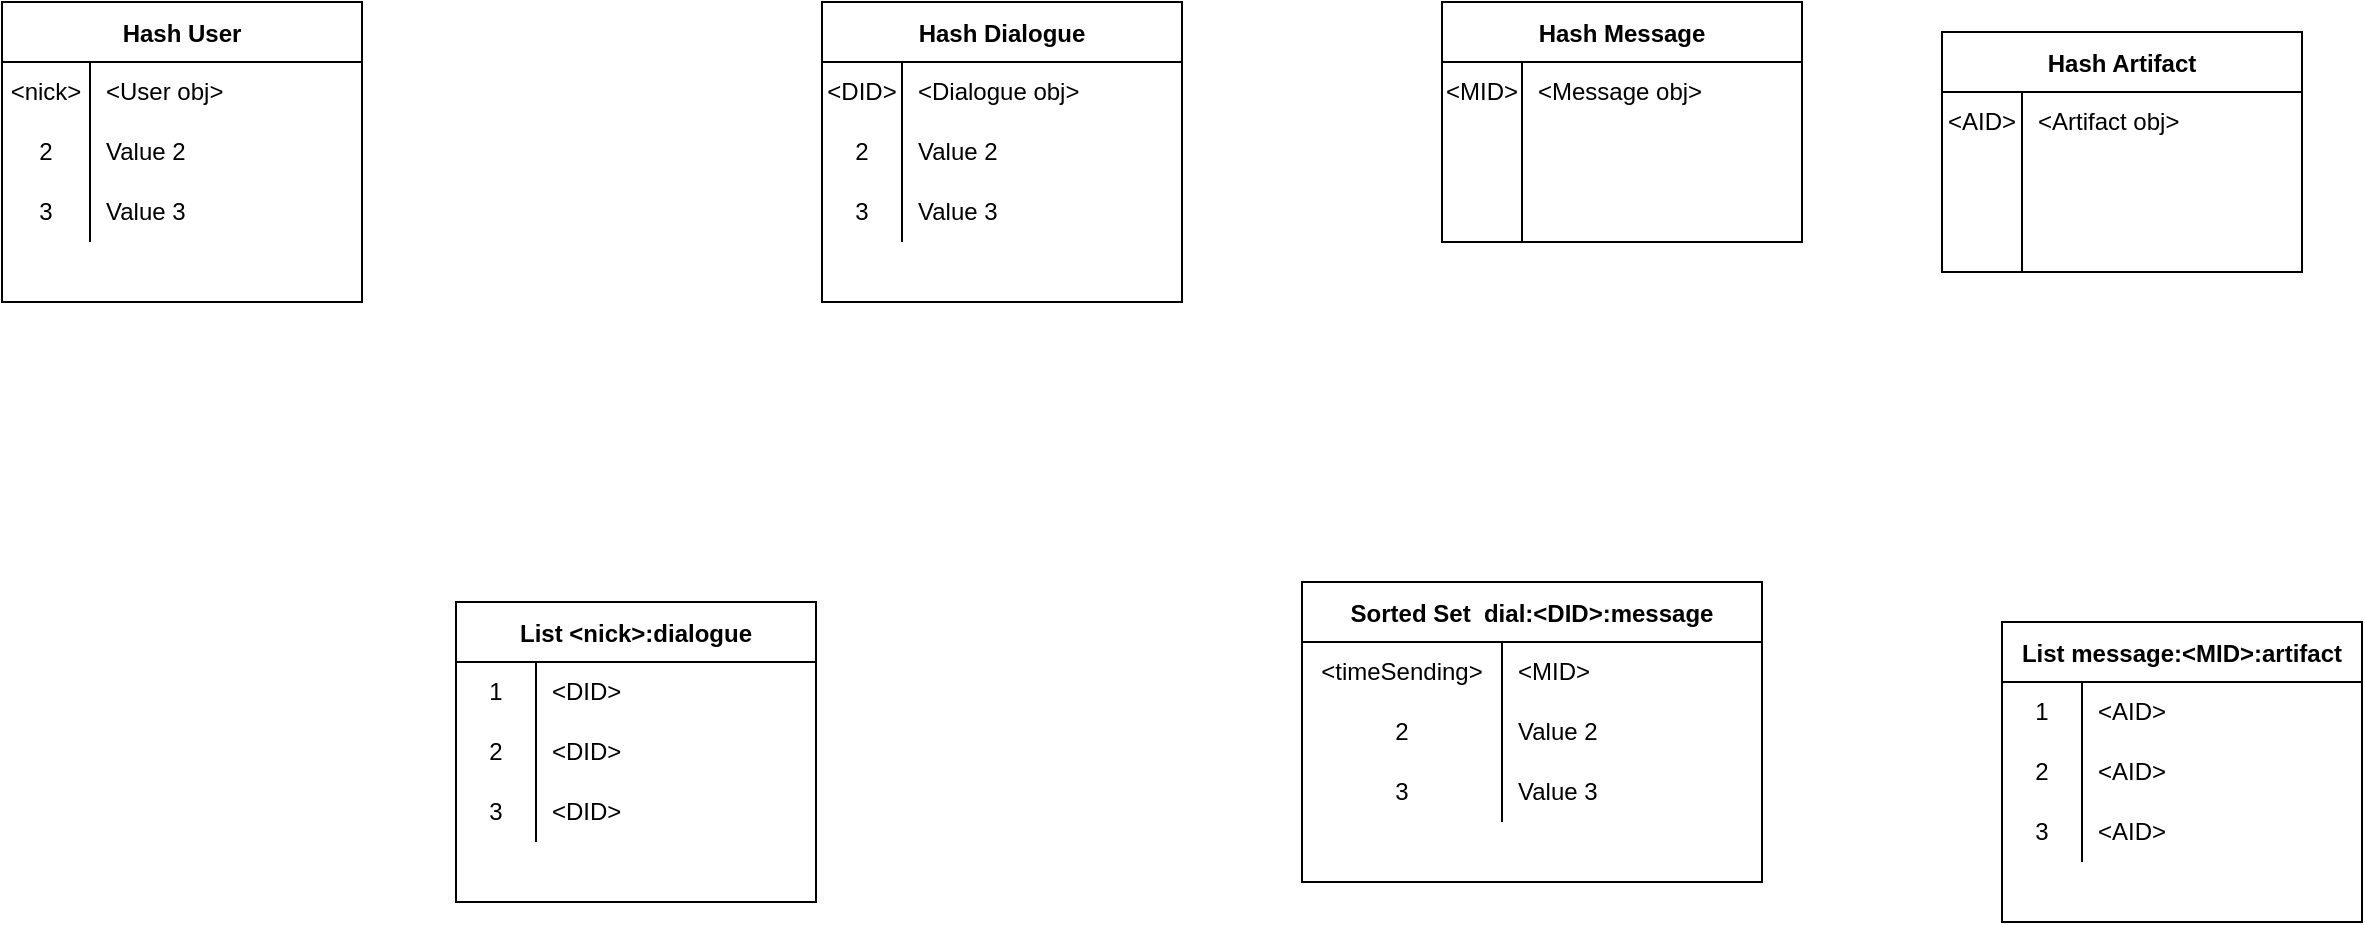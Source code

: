 <mxfile version="19.0.3" type="device"><diagram id="YDS3Kun28kK4We9RIPZs" name="Страница 1"><mxGraphModel dx="1929" dy="753" grid="1" gridSize="10" guides="1" tooltips="1" connect="1" arrows="1" fold="1" page="1" pageScale="1" pageWidth="827" pageHeight="1169" math="0" shadow="0"><root><mxCell id="0"/><mxCell id="1" parent="0"/><mxCell id="cifgh8cmRTteLWyUKo6B-1" value="Hash User" style="shape=table;startSize=30;container=1;collapsible=0;childLayout=tableLayout;fixedRows=1;rowLines=0;fontStyle=1;" vertex="1" parent="1"><mxGeometry x="-730" y="80" width="180" height="150" as="geometry"/></mxCell><mxCell id="cifgh8cmRTteLWyUKo6B-2" value="" style="shape=tableRow;horizontal=0;startSize=0;swimlaneHead=0;swimlaneBody=0;top=0;left=0;bottom=0;right=0;collapsible=0;dropTarget=0;fillColor=none;points=[[0,0.5],[1,0.5]];portConstraint=eastwest;" vertex="1" parent="cifgh8cmRTteLWyUKo6B-1"><mxGeometry y="30" width="180" height="30" as="geometry"/></mxCell><mxCell id="cifgh8cmRTteLWyUKo6B-3" value="&amp;lt;nick&amp;gt;" style="shape=partialRectangle;html=1;whiteSpace=wrap;connectable=0;fillColor=none;top=0;left=0;bottom=0;right=0;overflow=hidden;pointerEvents=1;" vertex="1" parent="cifgh8cmRTteLWyUKo6B-2"><mxGeometry width="44" height="30" as="geometry"><mxRectangle width="44" height="30" as="alternateBounds"/></mxGeometry></mxCell><mxCell id="cifgh8cmRTteLWyUKo6B-4" value="&amp;lt;User obj&amp;gt;" style="shape=partialRectangle;html=1;whiteSpace=wrap;connectable=0;fillColor=none;top=0;left=0;bottom=0;right=0;align=left;spacingLeft=6;overflow=hidden;" vertex="1" parent="cifgh8cmRTteLWyUKo6B-2"><mxGeometry x="44" width="136" height="30" as="geometry"><mxRectangle width="136" height="30" as="alternateBounds"/></mxGeometry></mxCell><mxCell id="cifgh8cmRTteLWyUKo6B-5" value="" style="shape=tableRow;horizontal=0;startSize=0;swimlaneHead=0;swimlaneBody=0;top=0;left=0;bottom=0;right=0;collapsible=0;dropTarget=0;fillColor=none;points=[[0,0.5],[1,0.5]];portConstraint=eastwest;" vertex="1" parent="cifgh8cmRTteLWyUKo6B-1"><mxGeometry y="60" width="180" height="30" as="geometry"/></mxCell><mxCell id="cifgh8cmRTteLWyUKo6B-6" value="2" style="shape=partialRectangle;html=1;whiteSpace=wrap;connectable=0;fillColor=none;top=0;left=0;bottom=0;right=0;overflow=hidden;" vertex="1" parent="cifgh8cmRTteLWyUKo6B-5"><mxGeometry width="44" height="30" as="geometry"><mxRectangle width="44" height="30" as="alternateBounds"/></mxGeometry></mxCell><mxCell id="cifgh8cmRTteLWyUKo6B-7" value="Value 2" style="shape=partialRectangle;html=1;whiteSpace=wrap;connectable=0;fillColor=none;top=0;left=0;bottom=0;right=0;align=left;spacingLeft=6;overflow=hidden;" vertex="1" parent="cifgh8cmRTteLWyUKo6B-5"><mxGeometry x="44" width="136" height="30" as="geometry"><mxRectangle width="136" height="30" as="alternateBounds"/></mxGeometry></mxCell><mxCell id="cifgh8cmRTteLWyUKo6B-8" value="" style="shape=tableRow;horizontal=0;startSize=0;swimlaneHead=0;swimlaneBody=0;top=0;left=0;bottom=0;right=0;collapsible=0;dropTarget=0;fillColor=none;points=[[0,0.5],[1,0.5]];portConstraint=eastwest;" vertex="1" parent="cifgh8cmRTteLWyUKo6B-1"><mxGeometry y="90" width="180" height="30" as="geometry"/></mxCell><mxCell id="cifgh8cmRTteLWyUKo6B-9" value="3" style="shape=partialRectangle;html=1;whiteSpace=wrap;connectable=0;fillColor=none;top=0;left=0;bottom=0;right=0;overflow=hidden;" vertex="1" parent="cifgh8cmRTteLWyUKo6B-8"><mxGeometry width="44" height="30" as="geometry"><mxRectangle width="44" height="30" as="alternateBounds"/></mxGeometry></mxCell><mxCell id="cifgh8cmRTteLWyUKo6B-10" value="Value 3" style="shape=partialRectangle;html=1;whiteSpace=wrap;connectable=0;fillColor=none;top=0;left=0;bottom=0;right=0;align=left;spacingLeft=6;overflow=hidden;" vertex="1" parent="cifgh8cmRTteLWyUKo6B-8"><mxGeometry x="44" width="136" height="30" as="geometry"><mxRectangle width="136" height="30" as="alternateBounds"/></mxGeometry></mxCell><mxCell id="cifgh8cmRTteLWyUKo6B-11" value="Hash Dialogue" style="shape=table;startSize=30;container=1;collapsible=0;childLayout=tableLayout;fixedRows=1;rowLines=0;fontStyle=1;" vertex="1" parent="1"><mxGeometry x="-320" y="80" width="180" height="150" as="geometry"/></mxCell><mxCell id="cifgh8cmRTteLWyUKo6B-12" value="" style="shape=tableRow;horizontal=0;startSize=0;swimlaneHead=0;swimlaneBody=0;top=0;left=0;bottom=0;right=0;collapsible=0;dropTarget=0;fillColor=none;points=[[0,0.5],[1,0.5]];portConstraint=eastwest;" vertex="1" parent="cifgh8cmRTteLWyUKo6B-11"><mxGeometry y="30" width="180" height="30" as="geometry"/></mxCell><mxCell id="cifgh8cmRTteLWyUKo6B-13" value="&amp;lt;DID&amp;gt;" style="shape=partialRectangle;html=1;whiteSpace=wrap;connectable=0;fillColor=none;top=0;left=0;bottom=0;right=0;overflow=hidden;pointerEvents=1;" vertex="1" parent="cifgh8cmRTteLWyUKo6B-12"><mxGeometry width="40" height="30" as="geometry"><mxRectangle width="40" height="30" as="alternateBounds"/></mxGeometry></mxCell><mxCell id="cifgh8cmRTteLWyUKo6B-14" value="&amp;lt;Dialogue obj&amp;gt;" style="shape=partialRectangle;html=1;whiteSpace=wrap;connectable=0;fillColor=none;top=0;left=0;bottom=0;right=0;align=left;spacingLeft=6;overflow=hidden;" vertex="1" parent="cifgh8cmRTteLWyUKo6B-12"><mxGeometry x="40" width="140" height="30" as="geometry"><mxRectangle width="140" height="30" as="alternateBounds"/></mxGeometry></mxCell><mxCell id="cifgh8cmRTteLWyUKo6B-15" value="" style="shape=tableRow;horizontal=0;startSize=0;swimlaneHead=0;swimlaneBody=0;top=0;left=0;bottom=0;right=0;collapsible=0;dropTarget=0;fillColor=none;points=[[0,0.5],[1,0.5]];portConstraint=eastwest;" vertex="1" parent="cifgh8cmRTteLWyUKo6B-11"><mxGeometry y="60" width="180" height="30" as="geometry"/></mxCell><mxCell id="cifgh8cmRTteLWyUKo6B-16" value="2" style="shape=partialRectangle;html=1;whiteSpace=wrap;connectable=0;fillColor=none;top=0;left=0;bottom=0;right=0;overflow=hidden;" vertex="1" parent="cifgh8cmRTteLWyUKo6B-15"><mxGeometry width="40" height="30" as="geometry"><mxRectangle width="40" height="30" as="alternateBounds"/></mxGeometry></mxCell><mxCell id="cifgh8cmRTteLWyUKo6B-17" value="Value 2" style="shape=partialRectangle;html=1;whiteSpace=wrap;connectable=0;fillColor=none;top=0;left=0;bottom=0;right=0;align=left;spacingLeft=6;overflow=hidden;" vertex="1" parent="cifgh8cmRTteLWyUKo6B-15"><mxGeometry x="40" width="140" height="30" as="geometry"><mxRectangle width="140" height="30" as="alternateBounds"/></mxGeometry></mxCell><mxCell id="cifgh8cmRTteLWyUKo6B-18" value="" style="shape=tableRow;horizontal=0;startSize=0;swimlaneHead=0;swimlaneBody=0;top=0;left=0;bottom=0;right=0;collapsible=0;dropTarget=0;fillColor=none;points=[[0,0.5],[1,0.5]];portConstraint=eastwest;" vertex="1" parent="cifgh8cmRTteLWyUKo6B-11"><mxGeometry y="90" width="180" height="30" as="geometry"/></mxCell><mxCell id="cifgh8cmRTteLWyUKo6B-19" value="3" style="shape=partialRectangle;html=1;whiteSpace=wrap;connectable=0;fillColor=none;top=0;left=0;bottom=0;right=0;overflow=hidden;" vertex="1" parent="cifgh8cmRTteLWyUKo6B-18"><mxGeometry width="40" height="30" as="geometry"><mxRectangle width="40" height="30" as="alternateBounds"/></mxGeometry></mxCell><mxCell id="cifgh8cmRTteLWyUKo6B-20" value="Value 3" style="shape=partialRectangle;html=1;whiteSpace=wrap;connectable=0;fillColor=none;top=0;left=0;bottom=0;right=0;align=left;spacingLeft=6;overflow=hidden;" vertex="1" parent="cifgh8cmRTteLWyUKo6B-18"><mxGeometry x="40" width="140" height="30" as="geometry"><mxRectangle width="140" height="30" as="alternateBounds"/></mxGeometry></mxCell><mxCell id="cifgh8cmRTteLWyUKo6B-51" value="List &lt;nick&gt;:dialogue" style="shape=table;startSize=30;container=1;collapsible=0;childLayout=tableLayout;fixedRows=1;rowLines=0;fontStyle=1;" vertex="1" parent="1"><mxGeometry x="-503" y="380" width="180" height="150" as="geometry"/></mxCell><mxCell id="cifgh8cmRTteLWyUKo6B-52" value="" style="shape=tableRow;horizontal=0;startSize=0;swimlaneHead=0;swimlaneBody=0;top=0;left=0;bottom=0;right=0;collapsible=0;dropTarget=0;fillColor=none;points=[[0,0.5],[1,0.5]];portConstraint=eastwest;" vertex="1" parent="cifgh8cmRTteLWyUKo6B-51"><mxGeometry y="30" width="180" height="30" as="geometry"/></mxCell><mxCell id="cifgh8cmRTteLWyUKo6B-53" value="1" style="shape=partialRectangle;html=1;whiteSpace=wrap;connectable=0;fillColor=none;top=0;left=0;bottom=0;right=0;overflow=hidden;pointerEvents=1;" vertex="1" parent="cifgh8cmRTteLWyUKo6B-52"><mxGeometry width="40" height="30" as="geometry"><mxRectangle width="40" height="30" as="alternateBounds"/></mxGeometry></mxCell><mxCell id="cifgh8cmRTteLWyUKo6B-54" value="&amp;lt;DID&amp;gt;" style="shape=partialRectangle;html=1;whiteSpace=wrap;connectable=0;fillColor=none;top=0;left=0;bottom=0;right=0;align=left;spacingLeft=6;overflow=hidden;" vertex="1" parent="cifgh8cmRTteLWyUKo6B-52"><mxGeometry x="40" width="140" height="30" as="geometry"><mxRectangle width="140" height="30" as="alternateBounds"/></mxGeometry></mxCell><mxCell id="cifgh8cmRTteLWyUKo6B-55" value="" style="shape=tableRow;horizontal=0;startSize=0;swimlaneHead=0;swimlaneBody=0;top=0;left=0;bottom=0;right=0;collapsible=0;dropTarget=0;fillColor=none;points=[[0,0.5],[1,0.5]];portConstraint=eastwest;" vertex="1" parent="cifgh8cmRTteLWyUKo6B-51"><mxGeometry y="60" width="180" height="30" as="geometry"/></mxCell><mxCell id="cifgh8cmRTteLWyUKo6B-56" value="2" style="shape=partialRectangle;html=1;whiteSpace=wrap;connectable=0;fillColor=none;top=0;left=0;bottom=0;right=0;overflow=hidden;" vertex="1" parent="cifgh8cmRTteLWyUKo6B-55"><mxGeometry width="40" height="30" as="geometry"><mxRectangle width="40" height="30" as="alternateBounds"/></mxGeometry></mxCell><mxCell id="cifgh8cmRTteLWyUKo6B-57" value="&amp;lt;DID&amp;gt;" style="shape=partialRectangle;html=1;whiteSpace=wrap;connectable=0;fillColor=none;top=0;left=0;bottom=0;right=0;align=left;spacingLeft=6;overflow=hidden;" vertex="1" parent="cifgh8cmRTteLWyUKo6B-55"><mxGeometry x="40" width="140" height="30" as="geometry"><mxRectangle width="140" height="30" as="alternateBounds"/></mxGeometry></mxCell><mxCell id="cifgh8cmRTteLWyUKo6B-58" value="" style="shape=tableRow;horizontal=0;startSize=0;swimlaneHead=0;swimlaneBody=0;top=0;left=0;bottom=0;right=0;collapsible=0;dropTarget=0;fillColor=none;points=[[0,0.5],[1,0.5]];portConstraint=eastwest;" vertex="1" parent="cifgh8cmRTteLWyUKo6B-51"><mxGeometry y="90" width="180" height="30" as="geometry"/></mxCell><mxCell id="cifgh8cmRTteLWyUKo6B-59" value="3" style="shape=partialRectangle;html=1;whiteSpace=wrap;connectable=0;fillColor=none;top=0;left=0;bottom=0;right=0;overflow=hidden;" vertex="1" parent="cifgh8cmRTteLWyUKo6B-58"><mxGeometry width="40" height="30" as="geometry"><mxRectangle width="40" height="30" as="alternateBounds"/></mxGeometry></mxCell><mxCell id="cifgh8cmRTteLWyUKo6B-60" value="&amp;lt;DID&amp;gt;" style="shape=partialRectangle;html=1;whiteSpace=wrap;connectable=0;fillColor=none;top=0;left=0;bottom=0;right=0;align=left;spacingLeft=6;overflow=hidden;" vertex="1" parent="cifgh8cmRTteLWyUKo6B-58"><mxGeometry x="40" width="140" height="30" as="geometry"><mxRectangle width="140" height="30" as="alternateBounds"/></mxGeometry></mxCell><mxCell id="cifgh8cmRTteLWyUKo6B-62" value="Hash Message" style="shape=table;startSize=30;container=1;collapsible=0;childLayout=tableLayout;fixedRows=1;rowLines=0;fontStyle=1;" vertex="1" parent="1"><mxGeometry x="-10" y="80" width="180" height="120" as="geometry"/></mxCell><mxCell id="cifgh8cmRTteLWyUKo6B-63" value="" style="shape=tableRow;horizontal=0;startSize=0;swimlaneHead=0;swimlaneBody=0;top=0;left=0;bottom=0;right=0;collapsible=0;dropTarget=0;fillColor=none;points=[[0,0.5],[1,0.5]];portConstraint=eastwest;" vertex="1" parent="cifgh8cmRTteLWyUKo6B-62"><mxGeometry y="30" width="180" height="30" as="geometry"/></mxCell><mxCell id="cifgh8cmRTteLWyUKo6B-64" value="&amp;lt;MID&amp;gt;" style="shape=partialRectangle;html=1;whiteSpace=wrap;connectable=0;fillColor=none;top=0;left=0;bottom=0;right=0;overflow=hidden;pointerEvents=1;" vertex="1" parent="cifgh8cmRTteLWyUKo6B-63"><mxGeometry width="40" height="30" as="geometry"><mxRectangle width="40" height="30" as="alternateBounds"/></mxGeometry></mxCell><mxCell id="cifgh8cmRTteLWyUKo6B-65" value="&amp;lt;Message obj&amp;gt;" style="shape=partialRectangle;html=1;whiteSpace=wrap;connectable=0;fillColor=none;top=0;left=0;bottom=0;right=0;align=left;spacingLeft=6;overflow=hidden;" vertex="1" parent="cifgh8cmRTteLWyUKo6B-63"><mxGeometry x="40" width="140" height="30" as="geometry"><mxRectangle width="140" height="30" as="alternateBounds"/></mxGeometry></mxCell><mxCell id="cifgh8cmRTteLWyUKo6B-66" value="" style="shape=tableRow;horizontal=0;startSize=0;swimlaneHead=0;swimlaneBody=0;top=0;left=0;bottom=0;right=0;collapsible=0;dropTarget=0;fillColor=none;points=[[0,0.5],[1,0.5]];portConstraint=eastwest;" vertex="1" parent="cifgh8cmRTteLWyUKo6B-62"><mxGeometry y="60" width="180" height="30" as="geometry"/></mxCell><mxCell id="cifgh8cmRTteLWyUKo6B-67" value="" style="shape=partialRectangle;html=1;whiteSpace=wrap;connectable=0;fillColor=none;top=0;left=0;bottom=0;right=0;overflow=hidden;" vertex="1" parent="cifgh8cmRTteLWyUKo6B-66"><mxGeometry width="40" height="30" as="geometry"><mxRectangle width="40" height="30" as="alternateBounds"/></mxGeometry></mxCell><mxCell id="cifgh8cmRTteLWyUKo6B-68" value="" style="shape=partialRectangle;html=1;whiteSpace=wrap;connectable=0;fillColor=none;top=0;left=0;bottom=0;right=0;align=left;spacingLeft=6;overflow=hidden;" vertex="1" parent="cifgh8cmRTteLWyUKo6B-66"><mxGeometry x="40" width="140" height="30" as="geometry"><mxRectangle width="140" height="30" as="alternateBounds"/></mxGeometry></mxCell><mxCell id="cifgh8cmRTteLWyUKo6B-69" value="" style="shape=tableRow;horizontal=0;startSize=0;swimlaneHead=0;swimlaneBody=0;top=0;left=0;bottom=0;right=0;collapsible=0;dropTarget=0;fillColor=none;points=[[0,0.5],[1,0.5]];portConstraint=eastwest;" vertex="1" parent="cifgh8cmRTteLWyUKo6B-62"><mxGeometry y="90" width="180" height="30" as="geometry"/></mxCell><mxCell id="cifgh8cmRTteLWyUKo6B-70" value="" style="shape=partialRectangle;html=1;whiteSpace=wrap;connectable=0;fillColor=none;top=0;left=0;bottom=0;right=0;overflow=hidden;" vertex="1" parent="cifgh8cmRTteLWyUKo6B-69"><mxGeometry width="40" height="30" as="geometry"><mxRectangle width="40" height="30" as="alternateBounds"/></mxGeometry></mxCell><mxCell id="cifgh8cmRTteLWyUKo6B-71" value="" style="shape=partialRectangle;html=1;whiteSpace=wrap;connectable=0;fillColor=none;top=0;left=0;bottom=0;right=0;align=left;spacingLeft=6;overflow=hidden;" vertex="1" parent="cifgh8cmRTteLWyUKo6B-69"><mxGeometry x="40" width="140" height="30" as="geometry"><mxRectangle width="140" height="30" as="alternateBounds"/></mxGeometry></mxCell><mxCell id="cifgh8cmRTteLWyUKo6B-72" value="Sorted Set  dial:&lt;DID&gt;:message" style="shape=table;startSize=30;container=1;collapsible=0;childLayout=tableLayout;fixedRows=1;rowLines=0;fontStyle=1;" vertex="1" parent="1"><mxGeometry x="-80" y="370" width="230" height="150" as="geometry"/></mxCell><mxCell id="cifgh8cmRTteLWyUKo6B-73" value="" style="shape=tableRow;horizontal=0;startSize=0;swimlaneHead=0;swimlaneBody=0;top=0;left=0;bottom=0;right=0;collapsible=0;dropTarget=0;fillColor=none;points=[[0,0.5],[1,0.5]];portConstraint=eastwest;" vertex="1" parent="cifgh8cmRTteLWyUKo6B-72"><mxGeometry y="30" width="230" height="30" as="geometry"/></mxCell><mxCell id="cifgh8cmRTteLWyUKo6B-74" value="&amp;lt;timeSending&amp;gt;" style="shape=partialRectangle;html=1;whiteSpace=wrap;connectable=0;fillColor=none;top=0;left=0;bottom=0;right=0;overflow=hidden;pointerEvents=1;" vertex="1" parent="cifgh8cmRTteLWyUKo6B-73"><mxGeometry width="100" height="30" as="geometry"><mxRectangle width="100" height="30" as="alternateBounds"/></mxGeometry></mxCell><mxCell id="cifgh8cmRTteLWyUKo6B-75" value="&amp;lt;MID&amp;gt;" style="shape=partialRectangle;html=1;whiteSpace=wrap;connectable=0;fillColor=none;top=0;left=0;bottom=0;right=0;align=left;spacingLeft=6;overflow=hidden;" vertex="1" parent="cifgh8cmRTteLWyUKo6B-73"><mxGeometry x="100" width="130" height="30" as="geometry"><mxRectangle width="130" height="30" as="alternateBounds"/></mxGeometry></mxCell><mxCell id="cifgh8cmRTteLWyUKo6B-76" value="" style="shape=tableRow;horizontal=0;startSize=0;swimlaneHead=0;swimlaneBody=0;top=0;left=0;bottom=0;right=0;collapsible=0;dropTarget=0;fillColor=none;points=[[0,0.5],[1,0.5]];portConstraint=eastwest;" vertex="1" parent="cifgh8cmRTteLWyUKo6B-72"><mxGeometry y="60" width="230" height="30" as="geometry"/></mxCell><mxCell id="cifgh8cmRTteLWyUKo6B-77" value="2" style="shape=partialRectangle;html=1;whiteSpace=wrap;connectable=0;fillColor=none;top=0;left=0;bottom=0;right=0;overflow=hidden;" vertex="1" parent="cifgh8cmRTteLWyUKo6B-76"><mxGeometry width="100" height="30" as="geometry"><mxRectangle width="100" height="30" as="alternateBounds"/></mxGeometry></mxCell><mxCell id="cifgh8cmRTteLWyUKo6B-78" value="Value 2" style="shape=partialRectangle;html=1;whiteSpace=wrap;connectable=0;fillColor=none;top=0;left=0;bottom=0;right=0;align=left;spacingLeft=6;overflow=hidden;" vertex="1" parent="cifgh8cmRTteLWyUKo6B-76"><mxGeometry x="100" width="130" height="30" as="geometry"><mxRectangle width="130" height="30" as="alternateBounds"/></mxGeometry></mxCell><mxCell id="cifgh8cmRTteLWyUKo6B-79" value="" style="shape=tableRow;horizontal=0;startSize=0;swimlaneHead=0;swimlaneBody=0;top=0;left=0;bottom=0;right=0;collapsible=0;dropTarget=0;fillColor=none;points=[[0,0.5],[1,0.5]];portConstraint=eastwest;" vertex="1" parent="cifgh8cmRTteLWyUKo6B-72"><mxGeometry y="90" width="230" height="30" as="geometry"/></mxCell><mxCell id="cifgh8cmRTteLWyUKo6B-80" value="3" style="shape=partialRectangle;html=1;whiteSpace=wrap;connectable=0;fillColor=none;top=0;left=0;bottom=0;right=0;overflow=hidden;" vertex="1" parent="cifgh8cmRTteLWyUKo6B-79"><mxGeometry width="100" height="30" as="geometry"><mxRectangle width="100" height="30" as="alternateBounds"/></mxGeometry></mxCell><mxCell id="cifgh8cmRTteLWyUKo6B-81" value="Value 3" style="shape=partialRectangle;html=1;whiteSpace=wrap;connectable=0;fillColor=none;top=0;left=0;bottom=0;right=0;align=left;spacingLeft=6;overflow=hidden;" vertex="1" parent="cifgh8cmRTteLWyUKo6B-79"><mxGeometry x="100" width="130" height="30" as="geometry"><mxRectangle width="130" height="30" as="alternateBounds"/></mxGeometry></mxCell><mxCell id="cifgh8cmRTteLWyUKo6B-82" value="Hash Artifact" style="shape=table;startSize=30;container=1;collapsible=0;childLayout=tableLayout;fixedRows=1;rowLines=0;fontStyle=1;" vertex="1" parent="1"><mxGeometry x="240" y="95" width="180" height="120" as="geometry"/></mxCell><mxCell id="cifgh8cmRTteLWyUKo6B-83" value="" style="shape=tableRow;horizontal=0;startSize=0;swimlaneHead=0;swimlaneBody=0;top=0;left=0;bottom=0;right=0;collapsible=0;dropTarget=0;fillColor=none;points=[[0,0.5],[1,0.5]];portConstraint=eastwest;" vertex="1" parent="cifgh8cmRTteLWyUKo6B-82"><mxGeometry y="30" width="180" height="30" as="geometry"/></mxCell><mxCell id="cifgh8cmRTteLWyUKo6B-84" value="&amp;lt;AID&amp;gt;" style="shape=partialRectangle;html=1;whiteSpace=wrap;connectable=0;fillColor=none;top=0;left=0;bottom=0;right=0;overflow=hidden;pointerEvents=1;" vertex="1" parent="cifgh8cmRTteLWyUKo6B-83"><mxGeometry width="40" height="30" as="geometry"><mxRectangle width="40" height="30" as="alternateBounds"/></mxGeometry></mxCell><mxCell id="cifgh8cmRTteLWyUKo6B-85" value="&amp;lt;Artifact obj&amp;gt;" style="shape=partialRectangle;html=1;whiteSpace=wrap;connectable=0;fillColor=none;top=0;left=0;bottom=0;right=0;align=left;spacingLeft=6;overflow=hidden;" vertex="1" parent="cifgh8cmRTteLWyUKo6B-83"><mxGeometry x="40" width="140" height="30" as="geometry"><mxRectangle width="140" height="30" as="alternateBounds"/></mxGeometry></mxCell><mxCell id="cifgh8cmRTteLWyUKo6B-86" value="" style="shape=tableRow;horizontal=0;startSize=0;swimlaneHead=0;swimlaneBody=0;top=0;left=0;bottom=0;right=0;collapsible=0;dropTarget=0;fillColor=none;points=[[0,0.5],[1,0.5]];portConstraint=eastwest;" vertex="1" parent="cifgh8cmRTteLWyUKo6B-82"><mxGeometry y="60" width="180" height="30" as="geometry"/></mxCell><mxCell id="cifgh8cmRTteLWyUKo6B-87" value="" style="shape=partialRectangle;html=1;whiteSpace=wrap;connectable=0;fillColor=none;top=0;left=0;bottom=0;right=0;overflow=hidden;" vertex="1" parent="cifgh8cmRTteLWyUKo6B-86"><mxGeometry width="40" height="30" as="geometry"><mxRectangle width="40" height="30" as="alternateBounds"/></mxGeometry></mxCell><mxCell id="cifgh8cmRTteLWyUKo6B-88" value="" style="shape=partialRectangle;html=1;whiteSpace=wrap;connectable=0;fillColor=none;top=0;left=0;bottom=0;right=0;align=left;spacingLeft=6;overflow=hidden;" vertex="1" parent="cifgh8cmRTteLWyUKo6B-86"><mxGeometry x="40" width="140" height="30" as="geometry"><mxRectangle width="140" height="30" as="alternateBounds"/></mxGeometry></mxCell><mxCell id="cifgh8cmRTteLWyUKo6B-89" value="" style="shape=tableRow;horizontal=0;startSize=0;swimlaneHead=0;swimlaneBody=0;top=0;left=0;bottom=0;right=0;collapsible=0;dropTarget=0;fillColor=none;points=[[0,0.5],[1,0.5]];portConstraint=eastwest;" vertex="1" parent="cifgh8cmRTteLWyUKo6B-82"><mxGeometry y="90" width="180" height="30" as="geometry"/></mxCell><mxCell id="cifgh8cmRTteLWyUKo6B-90" value="" style="shape=partialRectangle;html=1;whiteSpace=wrap;connectable=0;fillColor=none;top=0;left=0;bottom=0;right=0;overflow=hidden;" vertex="1" parent="cifgh8cmRTteLWyUKo6B-89"><mxGeometry width="40" height="30" as="geometry"><mxRectangle width="40" height="30" as="alternateBounds"/></mxGeometry></mxCell><mxCell id="cifgh8cmRTteLWyUKo6B-91" value="" style="shape=partialRectangle;html=1;whiteSpace=wrap;connectable=0;fillColor=none;top=0;left=0;bottom=0;right=0;align=left;spacingLeft=6;overflow=hidden;" vertex="1" parent="cifgh8cmRTteLWyUKo6B-89"><mxGeometry x="40" width="140" height="30" as="geometry"><mxRectangle width="140" height="30" as="alternateBounds"/></mxGeometry></mxCell><mxCell id="cifgh8cmRTteLWyUKo6B-92" value="List message:&lt;MID&gt;:artifact" style="shape=table;startSize=30;container=1;collapsible=0;childLayout=tableLayout;fixedRows=1;rowLines=0;fontStyle=1;" vertex="1" parent="1"><mxGeometry x="270" y="390" width="180" height="150" as="geometry"/></mxCell><mxCell id="cifgh8cmRTteLWyUKo6B-93" value="" style="shape=tableRow;horizontal=0;startSize=0;swimlaneHead=0;swimlaneBody=0;top=0;left=0;bottom=0;right=0;collapsible=0;dropTarget=0;fillColor=none;points=[[0,0.5],[1,0.5]];portConstraint=eastwest;" vertex="1" parent="cifgh8cmRTteLWyUKo6B-92"><mxGeometry y="30" width="180" height="30" as="geometry"/></mxCell><mxCell id="cifgh8cmRTteLWyUKo6B-94" value="1" style="shape=partialRectangle;html=1;whiteSpace=wrap;connectable=0;fillColor=none;top=0;left=0;bottom=0;right=0;overflow=hidden;pointerEvents=1;" vertex="1" parent="cifgh8cmRTteLWyUKo6B-93"><mxGeometry width="40" height="30" as="geometry"><mxRectangle width="40" height="30" as="alternateBounds"/></mxGeometry></mxCell><mxCell id="cifgh8cmRTteLWyUKo6B-95" value="&amp;lt;AID&amp;gt;" style="shape=partialRectangle;html=1;whiteSpace=wrap;connectable=0;fillColor=none;top=0;left=0;bottom=0;right=0;align=left;spacingLeft=6;overflow=hidden;" vertex="1" parent="cifgh8cmRTteLWyUKo6B-93"><mxGeometry x="40" width="140" height="30" as="geometry"><mxRectangle width="140" height="30" as="alternateBounds"/></mxGeometry></mxCell><mxCell id="cifgh8cmRTteLWyUKo6B-96" value="" style="shape=tableRow;horizontal=0;startSize=0;swimlaneHead=0;swimlaneBody=0;top=0;left=0;bottom=0;right=0;collapsible=0;dropTarget=0;fillColor=none;points=[[0,0.5],[1,0.5]];portConstraint=eastwest;" vertex="1" parent="cifgh8cmRTteLWyUKo6B-92"><mxGeometry y="60" width="180" height="30" as="geometry"/></mxCell><mxCell id="cifgh8cmRTteLWyUKo6B-97" value="2" style="shape=partialRectangle;html=1;whiteSpace=wrap;connectable=0;fillColor=none;top=0;left=0;bottom=0;right=0;overflow=hidden;" vertex="1" parent="cifgh8cmRTteLWyUKo6B-96"><mxGeometry width="40" height="30" as="geometry"><mxRectangle width="40" height="30" as="alternateBounds"/></mxGeometry></mxCell><mxCell id="cifgh8cmRTteLWyUKo6B-98" value="&amp;lt;AID&amp;gt;" style="shape=partialRectangle;html=1;whiteSpace=wrap;connectable=0;fillColor=none;top=0;left=0;bottom=0;right=0;align=left;spacingLeft=6;overflow=hidden;" vertex="1" parent="cifgh8cmRTteLWyUKo6B-96"><mxGeometry x="40" width="140" height="30" as="geometry"><mxRectangle width="140" height="30" as="alternateBounds"/></mxGeometry></mxCell><mxCell id="cifgh8cmRTteLWyUKo6B-99" value="" style="shape=tableRow;horizontal=0;startSize=0;swimlaneHead=0;swimlaneBody=0;top=0;left=0;bottom=0;right=0;collapsible=0;dropTarget=0;fillColor=none;points=[[0,0.5],[1,0.5]];portConstraint=eastwest;" vertex="1" parent="cifgh8cmRTteLWyUKo6B-92"><mxGeometry y="90" width="180" height="30" as="geometry"/></mxCell><mxCell id="cifgh8cmRTteLWyUKo6B-100" value="3" style="shape=partialRectangle;html=1;whiteSpace=wrap;connectable=0;fillColor=none;top=0;left=0;bottom=0;right=0;overflow=hidden;" vertex="1" parent="cifgh8cmRTteLWyUKo6B-99"><mxGeometry width="40" height="30" as="geometry"><mxRectangle width="40" height="30" as="alternateBounds"/></mxGeometry></mxCell><mxCell id="cifgh8cmRTteLWyUKo6B-101" value="&amp;lt;AID&amp;gt;" style="shape=partialRectangle;html=1;whiteSpace=wrap;connectable=0;fillColor=none;top=0;left=0;bottom=0;right=0;align=left;spacingLeft=6;overflow=hidden;" vertex="1" parent="cifgh8cmRTteLWyUKo6B-99"><mxGeometry x="40" width="140" height="30" as="geometry"><mxRectangle width="140" height="30" as="alternateBounds"/></mxGeometry></mxCell></root></mxGraphModel></diagram></mxfile>